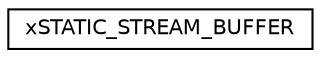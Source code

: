 digraph "Graphical Class Hierarchy"
{
  edge [fontname="Helvetica",fontsize="10",labelfontname="Helvetica",labelfontsize="10"];
  node [fontname="Helvetica",fontsize="10",shape=record];
  rankdir="LR";
  Node1 [label="xSTATIC_STREAM_BUFFER",height=0.2,width=0.4,color="black", fillcolor="white", style="filled",URL="$d6/da4/structxSTATIC__STREAM__BUFFER.html"];
}
